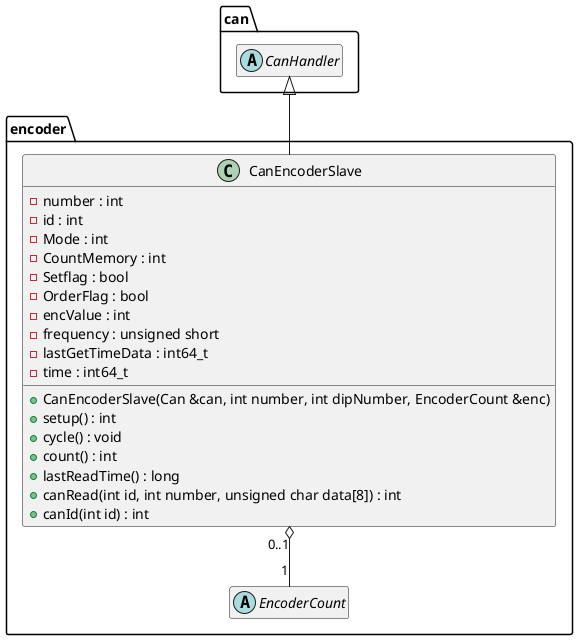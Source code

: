 @startuml can_encoder_slave
hide empty members

namespace encoder {
class CanEncoderSlave {
	- number : int
	- id : int
	- Mode : int
	- CountMemory : int
	- Setflag : bool
	- OrderFlag : bool
	- encValue : int
	- frequency : unsigned short
	- lastGetTimeData : int64_t
	- time : int64_t

	+ CanEncoderSlave(Can &can, int number, int dipNumber, EncoderCount &enc)
	+ setup() : int
	+ cycle() : void
	+ count() : int
	+ lastReadTime() : long
	+ canRead(int id, int number, unsigned char data[8]) : int
	+ canId(int id) : int
}
}
abstract can.CanHandler
abstract encoder.EncoderCount
encoder.CanEncoderSlave -up-|> can.CanHandler
encoder.CanEncoderSlave "0..1" o-- "1" encoder.EncoderCount

@enduml